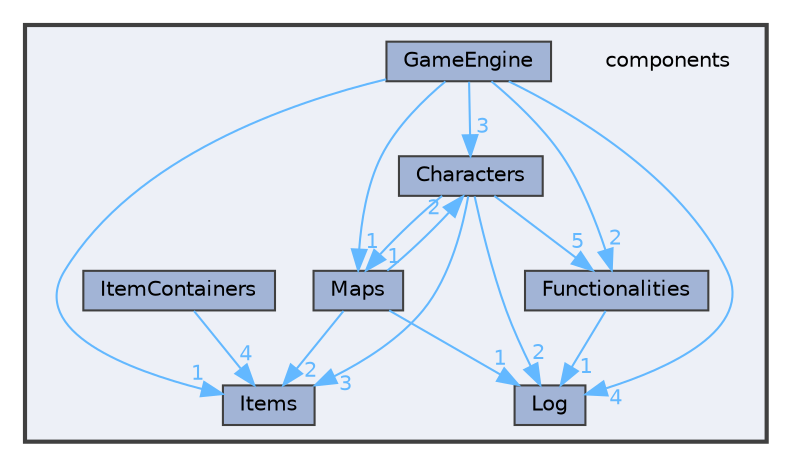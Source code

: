 digraph "components"
{
 // LATEX_PDF_SIZE
  bgcolor="transparent";
  edge [fontname=Helvetica,fontsize=10,labelfontname=Helvetica,labelfontsize=10];
  node [fontname=Helvetica,fontsize=10,shape=box,height=0.2,width=0.4];
  compound=true
  subgraph clusterdir_409f97388efe006bc3438b95e9edef48 {
    graph [ bgcolor="#edf0f7", pencolor="grey25", label="", fontname=Helvetica,fontsize=10 style="filled,bold", URL="dir_409f97388efe006bc3438b95e9edef48.html",tooltip=""]
    dir_409f97388efe006bc3438b95e9edef48 [shape=plaintext, label="components"];
  dir_5e1eab55ecca3a842e980cadf47de3e4 [label="Characters", fillcolor="#a2b4d6", color="grey25", style="filled", URL="dir_5e1eab55ecca3a842e980cadf47de3e4.html",tooltip=""];
  dir_1af45be9582a5f6b2b703a2e312f7e51 [label="Functionalities", fillcolor="#a2b4d6", color="grey25", style="filled", URL="dir_1af45be9582a5f6b2b703a2e312f7e51.html",tooltip=""];
  dir_f5391c9aa8a37b8d280ae97ee6ad40b5 [label="GameEngine", fillcolor="#a2b4d6", color="grey25", style="filled", URL="dir_f5391c9aa8a37b8d280ae97ee6ad40b5.html",tooltip=""];
  dir_88f12e20cce5f22df6421590be3842ef [label="ItemContainers", fillcolor="#a2b4d6", color="grey25", style="filled", URL="dir_88f12e20cce5f22df6421590be3842ef.html",tooltip=""];
  dir_43c077a971f14465bfcbdb2684713c71 [label="Items", fillcolor="#a2b4d6", color="grey25", style="filled", URL="dir_43c077a971f14465bfcbdb2684713c71.html",tooltip=""];
  dir_e0265970d0c2b47964a8add59f80c8ad [label="Log", fillcolor="#a2b4d6", color="grey25", style="filled", URL="dir_e0265970d0c2b47964a8add59f80c8ad.html",tooltip=""];
  dir_0c858cf063cc4a552086b51ac1d00831 [label="Maps", fillcolor="#a2b4d6", color="grey25", style="filled", URL="dir_0c858cf063cc4a552086b51ac1d00831.html",tooltip=""];
  }
  dir_5e1eab55ecca3a842e980cadf47de3e4->dir_e0265970d0c2b47964a8add59f80c8ad [headlabel="2", labeldistance=1.5 headhref="dir_000001_000018.html" href="dir_000001_000018.html" color="steelblue1" fontcolor="steelblue1"];
  dir_5e1eab55ecca3a842e980cadf47de3e4->dir_43c077a971f14465bfcbdb2684713c71 [headlabel="3", labeldistance=1.5 headhref="dir_000001_000017.html" href="dir_000001_000017.html" color="steelblue1" fontcolor="steelblue1"];
  dir_5e1eab55ecca3a842e980cadf47de3e4->dir_0c858cf063cc4a552086b51ac1d00831 [headlabel="1", labeldistance=1.5 headhref="dir_000001_000019.html" href="dir_000001_000019.html" color="steelblue1" fontcolor="steelblue1"];
  dir_5e1eab55ecca3a842e980cadf47de3e4->dir_1af45be9582a5f6b2b703a2e312f7e51 [headlabel="5", labeldistance=1.5 headhref="dir_000001_000007.html" href="dir_000001_000007.html" color="steelblue1" fontcolor="steelblue1"];
  dir_1af45be9582a5f6b2b703a2e312f7e51->dir_e0265970d0c2b47964a8add59f80c8ad [headlabel="1", labeldistance=1.5 headhref="dir_000007_000018.html" href="dir_000007_000018.html" color="steelblue1" fontcolor="steelblue1"];
  dir_f5391c9aa8a37b8d280ae97ee6ad40b5->dir_e0265970d0c2b47964a8add59f80c8ad [headlabel="4", labeldistance=1.5 headhref="dir_000008_000018.html" href="dir_000008_000018.html" color="steelblue1" fontcolor="steelblue1"];
  dir_f5391c9aa8a37b8d280ae97ee6ad40b5->dir_1af45be9582a5f6b2b703a2e312f7e51 [headlabel="2", labeldistance=1.5 headhref="dir_000008_000007.html" href="dir_000008_000007.html" color="steelblue1" fontcolor="steelblue1"];
  dir_f5391c9aa8a37b8d280ae97ee6ad40b5->dir_5e1eab55ecca3a842e980cadf47de3e4 [headlabel="3", labeldistance=1.5 headhref="dir_000008_000001.html" href="dir_000008_000001.html" color="steelblue1" fontcolor="steelblue1"];
  dir_f5391c9aa8a37b8d280ae97ee6ad40b5->dir_43c077a971f14465bfcbdb2684713c71 [headlabel="1", labeldistance=1.5 headhref="dir_000008_000017.html" href="dir_000008_000017.html" color="steelblue1" fontcolor="steelblue1"];
  dir_f5391c9aa8a37b8d280ae97ee6ad40b5->dir_0c858cf063cc4a552086b51ac1d00831 [headlabel="1", labeldistance=1.5 headhref="dir_000008_000019.html" href="dir_000008_000019.html" color="steelblue1" fontcolor="steelblue1"];
  dir_88f12e20cce5f22df6421590be3842ef->dir_43c077a971f14465bfcbdb2684713c71 [headlabel="4", labeldistance=1.5 headhref="dir_000016_000017.html" href="dir_000016_000017.html" color="steelblue1" fontcolor="steelblue1"];
  dir_0c858cf063cc4a552086b51ac1d00831->dir_43c077a971f14465bfcbdb2684713c71 [headlabel="2", labeldistance=1.5 headhref="dir_000019_000017.html" href="dir_000019_000017.html" color="steelblue1" fontcolor="steelblue1"];
  dir_0c858cf063cc4a552086b51ac1d00831->dir_5e1eab55ecca3a842e980cadf47de3e4 [headlabel="2", labeldistance=1.5 headhref="dir_000019_000001.html" href="dir_000019_000001.html" color="steelblue1" fontcolor="steelblue1"];
  dir_0c858cf063cc4a552086b51ac1d00831->dir_e0265970d0c2b47964a8add59f80c8ad [headlabel="1", labeldistance=1.5 headhref="dir_000019_000018.html" href="dir_000019_000018.html" color="steelblue1" fontcolor="steelblue1"];
}
